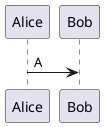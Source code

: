 {
  "sha1": "171zpjgqcdkiff57r3hzsg99m1bjv0f",
  "insertion": {
    "when": "2024-05-30T20:48:19.586Z",
    "url": "http://forum.plantuml.net/9031/do-you-plan-for-conditional-code-in-macros?show=9167#a9167",
    "user": "plantuml@gmail.com"
  }
}
@startuml
'!preprocessorV2
!procedure msg(source, destination)
source --> destination
!endprocedure

Alice -> Bob : A
@enduml
